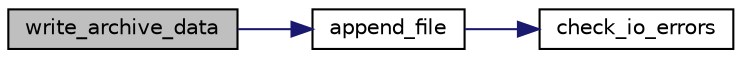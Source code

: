 digraph "write_archive_data"
{
 // INTERACTIVE_SVG=YES
 // LATEX_PDF_SIZE
  edge [fontname="Helvetica",fontsize="10",labelfontname="Helvetica",labelfontsize="10"];
  node [fontname="Helvetica",fontsize="10",shape=record];
  rankdir="LR";
  Node1 [label="write_archive_data",height=0.2,width=0.4,color="black", fillcolor="grey75", style="filled", fontcolor="black",tooltip=" "];
  Node1 -> Node2 [color="midnightblue",fontsize="10",style="solid",fontname="Helvetica"];
  Node2 [label="append_file",height=0.2,width=0.4,color="black", fillcolor="white", style="filled",URL="$append_8c.html#a0b27d89890937fcd6ba642c928894f58",tooltip=" "];
  Node2 -> Node3 [color="midnightblue",fontsize="10",style="solid",fontname="Helvetica"];
  Node3 [label="check_io_errors",height=0.2,width=0.4,color="black", fillcolor="white", style="filled",URL="$archiver_8h.html#affdb16ec81266263c93640032649b9b4",tooltip=" "];
}
